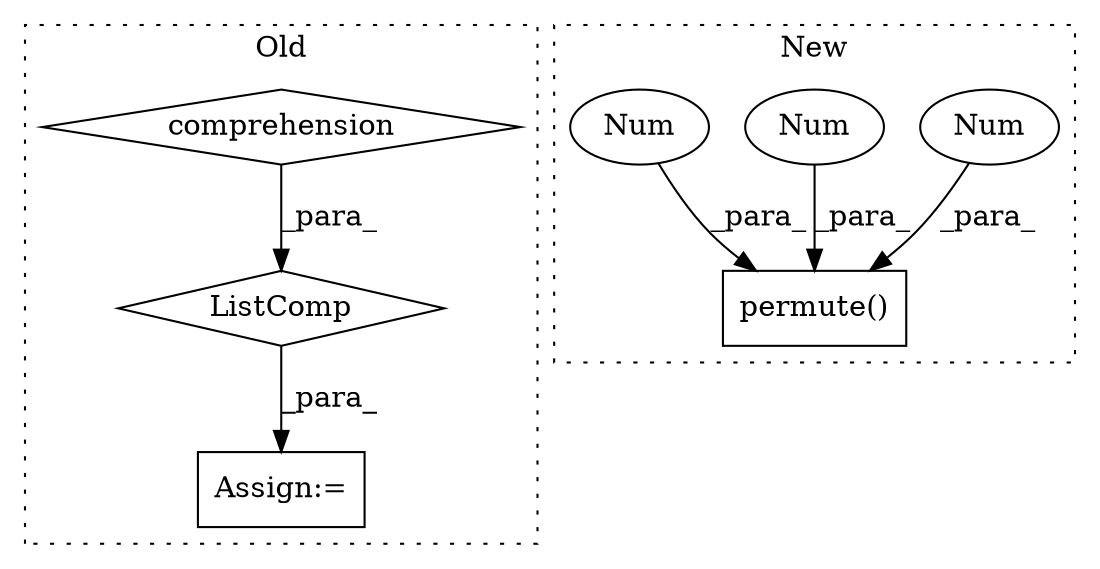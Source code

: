 digraph G {
subgraph cluster0 {
1 [label="ListComp" a="106" s="2749" l="55" shape="diamond"];
6 [label="comprehension" a="45" s="2783" l="3" shape="diamond"];
7 [label="Assign:=" a="68" s="2895" l="3" shape="box"];
label = "Old";
style="dotted";
}
subgraph cluster1 {
2 [label="permute()" a="75" s="3609,3632" l="16,1" shape="box"];
3 [label="Num" a="76" s="3628" l="1" shape="ellipse"];
4 [label="Num" a="76" s="3625" l="1" shape="ellipse"];
5 [label="Num" a="76" s="3631" l="1" shape="ellipse"];
label = "New";
style="dotted";
}
1 -> 7 [label="_para_"];
3 -> 2 [label="_para_"];
4 -> 2 [label="_para_"];
5 -> 2 [label="_para_"];
6 -> 1 [label="_para_"];
}